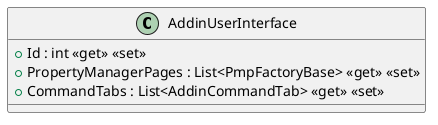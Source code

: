 @startuml
class AddinUserInterface {
    + Id : int <<get>> <<set>>
    + PropertyManagerPages : List<PmpFactoryBase> <<get>> <<set>>
    + CommandTabs : List<AddinCommandTab> <<get>> <<set>>
}
@enduml
